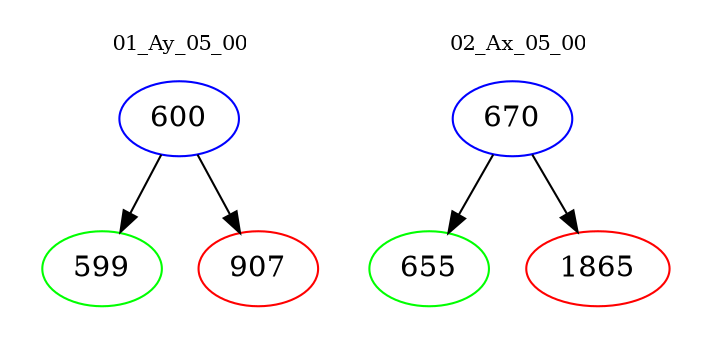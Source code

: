 digraph{
subgraph cluster_0 {
color = white
label = "01_Ay_05_00";
fontsize=10;
T0_600 [label="600", color="blue"]
T0_600 -> T0_599 [color="black"]
T0_599 [label="599", color="green"]
T0_600 -> T0_907 [color="black"]
T0_907 [label="907", color="red"]
}
subgraph cluster_1 {
color = white
label = "02_Ax_05_00";
fontsize=10;
T1_670 [label="670", color="blue"]
T1_670 -> T1_655 [color="black"]
T1_655 [label="655", color="green"]
T1_670 -> T1_1865 [color="black"]
T1_1865 [label="1865", color="red"]
}
}
